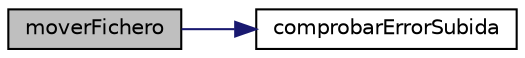 digraph "moverFichero"
{
 // LATEX_PDF_SIZE
  edge [fontname="Helvetica",fontsize="10",labelfontname="Helvetica",labelfontsize="10"];
  node [fontname="Helvetica",fontsize="10",shape=record];
  rankdir="LR";
  Node1 [label="moverFichero",height=0.2,width=0.4,color="black", fillcolor="grey75", style="filled", fontcolor="black",tooltip=" "];
  Node1 -> Node2 [color="midnightblue",fontsize="10",style="solid",fontname="Helvetica"];
  Node2 [label="comprobarErrorSubida",height=0.2,width=0.4,color="black", fillcolor="white", style="filled",URL="$functions_2perfil_8php.html#a4274dd7582bb80551f18511ba6d847d0",tooltip=" "];
}
